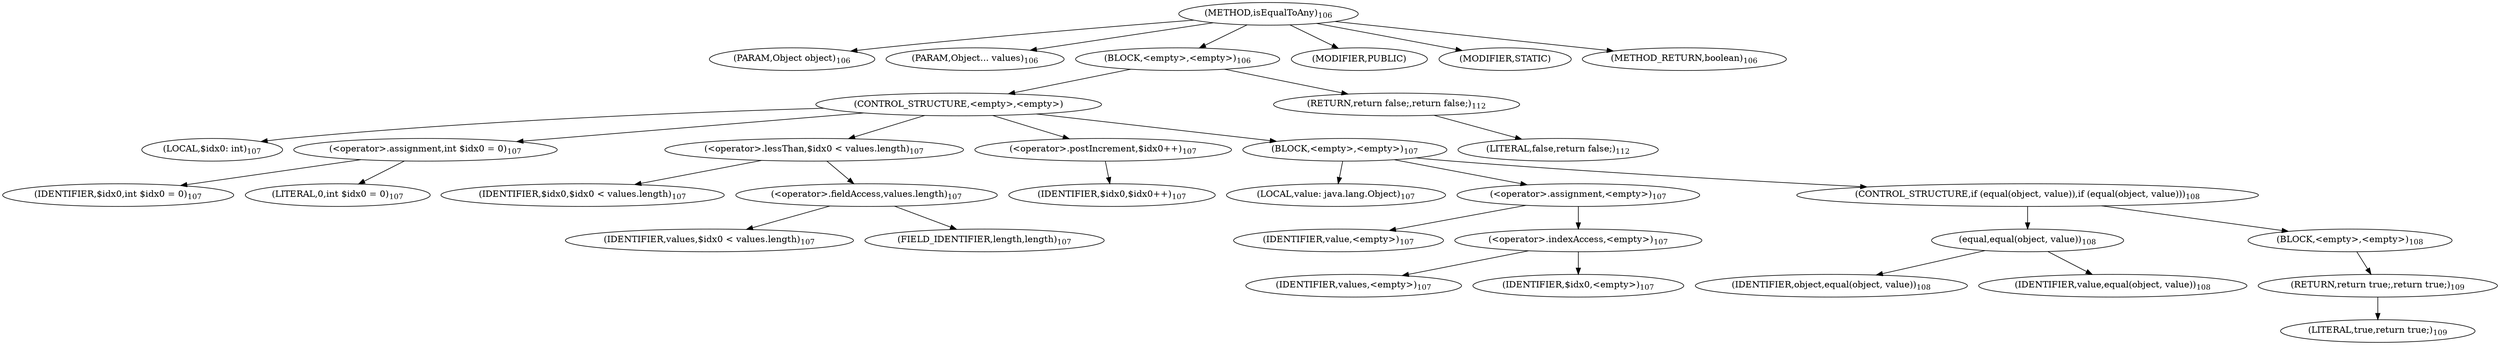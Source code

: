 digraph "isEqualToAny" {  
"143" [label = <(METHOD,isEqualToAny)<SUB>106</SUB>> ]
"144" [label = <(PARAM,Object object)<SUB>106</SUB>> ]
"145" [label = <(PARAM,Object... values)<SUB>106</SUB>> ]
"146" [label = <(BLOCK,&lt;empty&gt;,&lt;empty&gt;)<SUB>106</SUB>> ]
"147" [label = <(CONTROL_STRUCTURE,&lt;empty&gt;,&lt;empty&gt;)> ]
"148" [label = <(LOCAL,$idx0: int)<SUB>107</SUB>> ]
"149" [label = <(&lt;operator&gt;.assignment,int $idx0 = 0)<SUB>107</SUB>> ]
"150" [label = <(IDENTIFIER,$idx0,int $idx0 = 0)<SUB>107</SUB>> ]
"151" [label = <(LITERAL,0,int $idx0 = 0)<SUB>107</SUB>> ]
"152" [label = <(&lt;operator&gt;.lessThan,$idx0 &lt; values.length)<SUB>107</SUB>> ]
"153" [label = <(IDENTIFIER,$idx0,$idx0 &lt; values.length)<SUB>107</SUB>> ]
"154" [label = <(&lt;operator&gt;.fieldAccess,values.length)<SUB>107</SUB>> ]
"155" [label = <(IDENTIFIER,values,$idx0 &lt; values.length)<SUB>107</SUB>> ]
"156" [label = <(FIELD_IDENTIFIER,length,length)<SUB>107</SUB>> ]
"157" [label = <(&lt;operator&gt;.postIncrement,$idx0++)<SUB>107</SUB>> ]
"158" [label = <(IDENTIFIER,$idx0,$idx0++)<SUB>107</SUB>> ]
"159" [label = <(BLOCK,&lt;empty&gt;,&lt;empty&gt;)<SUB>107</SUB>> ]
"160" [label = <(LOCAL,value: java.lang.Object)<SUB>107</SUB>> ]
"161" [label = <(&lt;operator&gt;.assignment,&lt;empty&gt;)<SUB>107</SUB>> ]
"162" [label = <(IDENTIFIER,value,&lt;empty&gt;)<SUB>107</SUB>> ]
"163" [label = <(&lt;operator&gt;.indexAccess,&lt;empty&gt;)<SUB>107</SUB>> ]
"164" [label = <(IDENTIFIER,values,&lt;empty&gt;)<SUB>107</SUB>> ]
"165" [label = <(IDENTIFIER,$idx0,&lt;empty&gt;)<SUB>107</SUB>> ]
"166" [label = <(CONTROL_STRUCTURE,if (equal(object, value)),if (equal(object, value)))<SUB>108</SUB>> ]
"167" [label = <(equal,equal(object, value))<SUB>108</SUB>> ]
"168" [label = <(IDENTIFIER,object,equal(object, value))<SUB>108</SUB>> ]
"169" [label = <(IDENTIFIER,value,equal(object, value))<SUB>108</SUB>> ]
"170" [label = <(BLOCK,&lt;empty&gt;,&lt;empty&gt;)<SUB>108</SUB>> ]
"171" [label = <(RETURN,return true;,return true;)<SUB>109</SUB>> ]
"172" [label = <(LITERAL,true,return true;)<SUB>109</SUB>> ]
"173" [label = <(RETURN,return false;,return false;)<SUB>112</SUB>> ]
"174" [label = <(LITERAL,false,return false;)<SUB>112</SUB>> ]
"175" [label = <(MODIFIER,PUBLIC)> ]
"176" [label = <(MODIFIER,STATIC)> ]
"177" [label = <(METHOD_RETURN,boolean)<SUB>106</SUB>> ]
  "143" -> "144" 
  "143" -> "145" 
  "143" -> "146" 
  "143" -> "175" 
  "143" -> "176" 
  "143" -> "177" 
  "146" -> "147" 
  "146" -> "173" 
  "147" -> "148" 
  "147" -> "149" 
  "147" -> "152" 
  "147" -> "157" 
  "147" -> "159" 
  "149" -> "150" 
  "149" -> "151" 
  "152" -> "153" 
  "152" -> "154" 
  "154" -> "155" 
  "154" -> "156" 
  "157" -> "158" 
  "159" -> "160" 
  "159" -> "161" 
  "159" -> "166" 
  "161" -> "162" 
  "161" -> "163" 
  "163" -> "164" 
  "163" -> "165" 
  "166" -> "167" 
  "166" -> "170" 
  "167" -> "168" 
  "167" -> "169" 
  "170" -> "171" 
  "171" -> "172" 
  "173" -> "174" 
}
